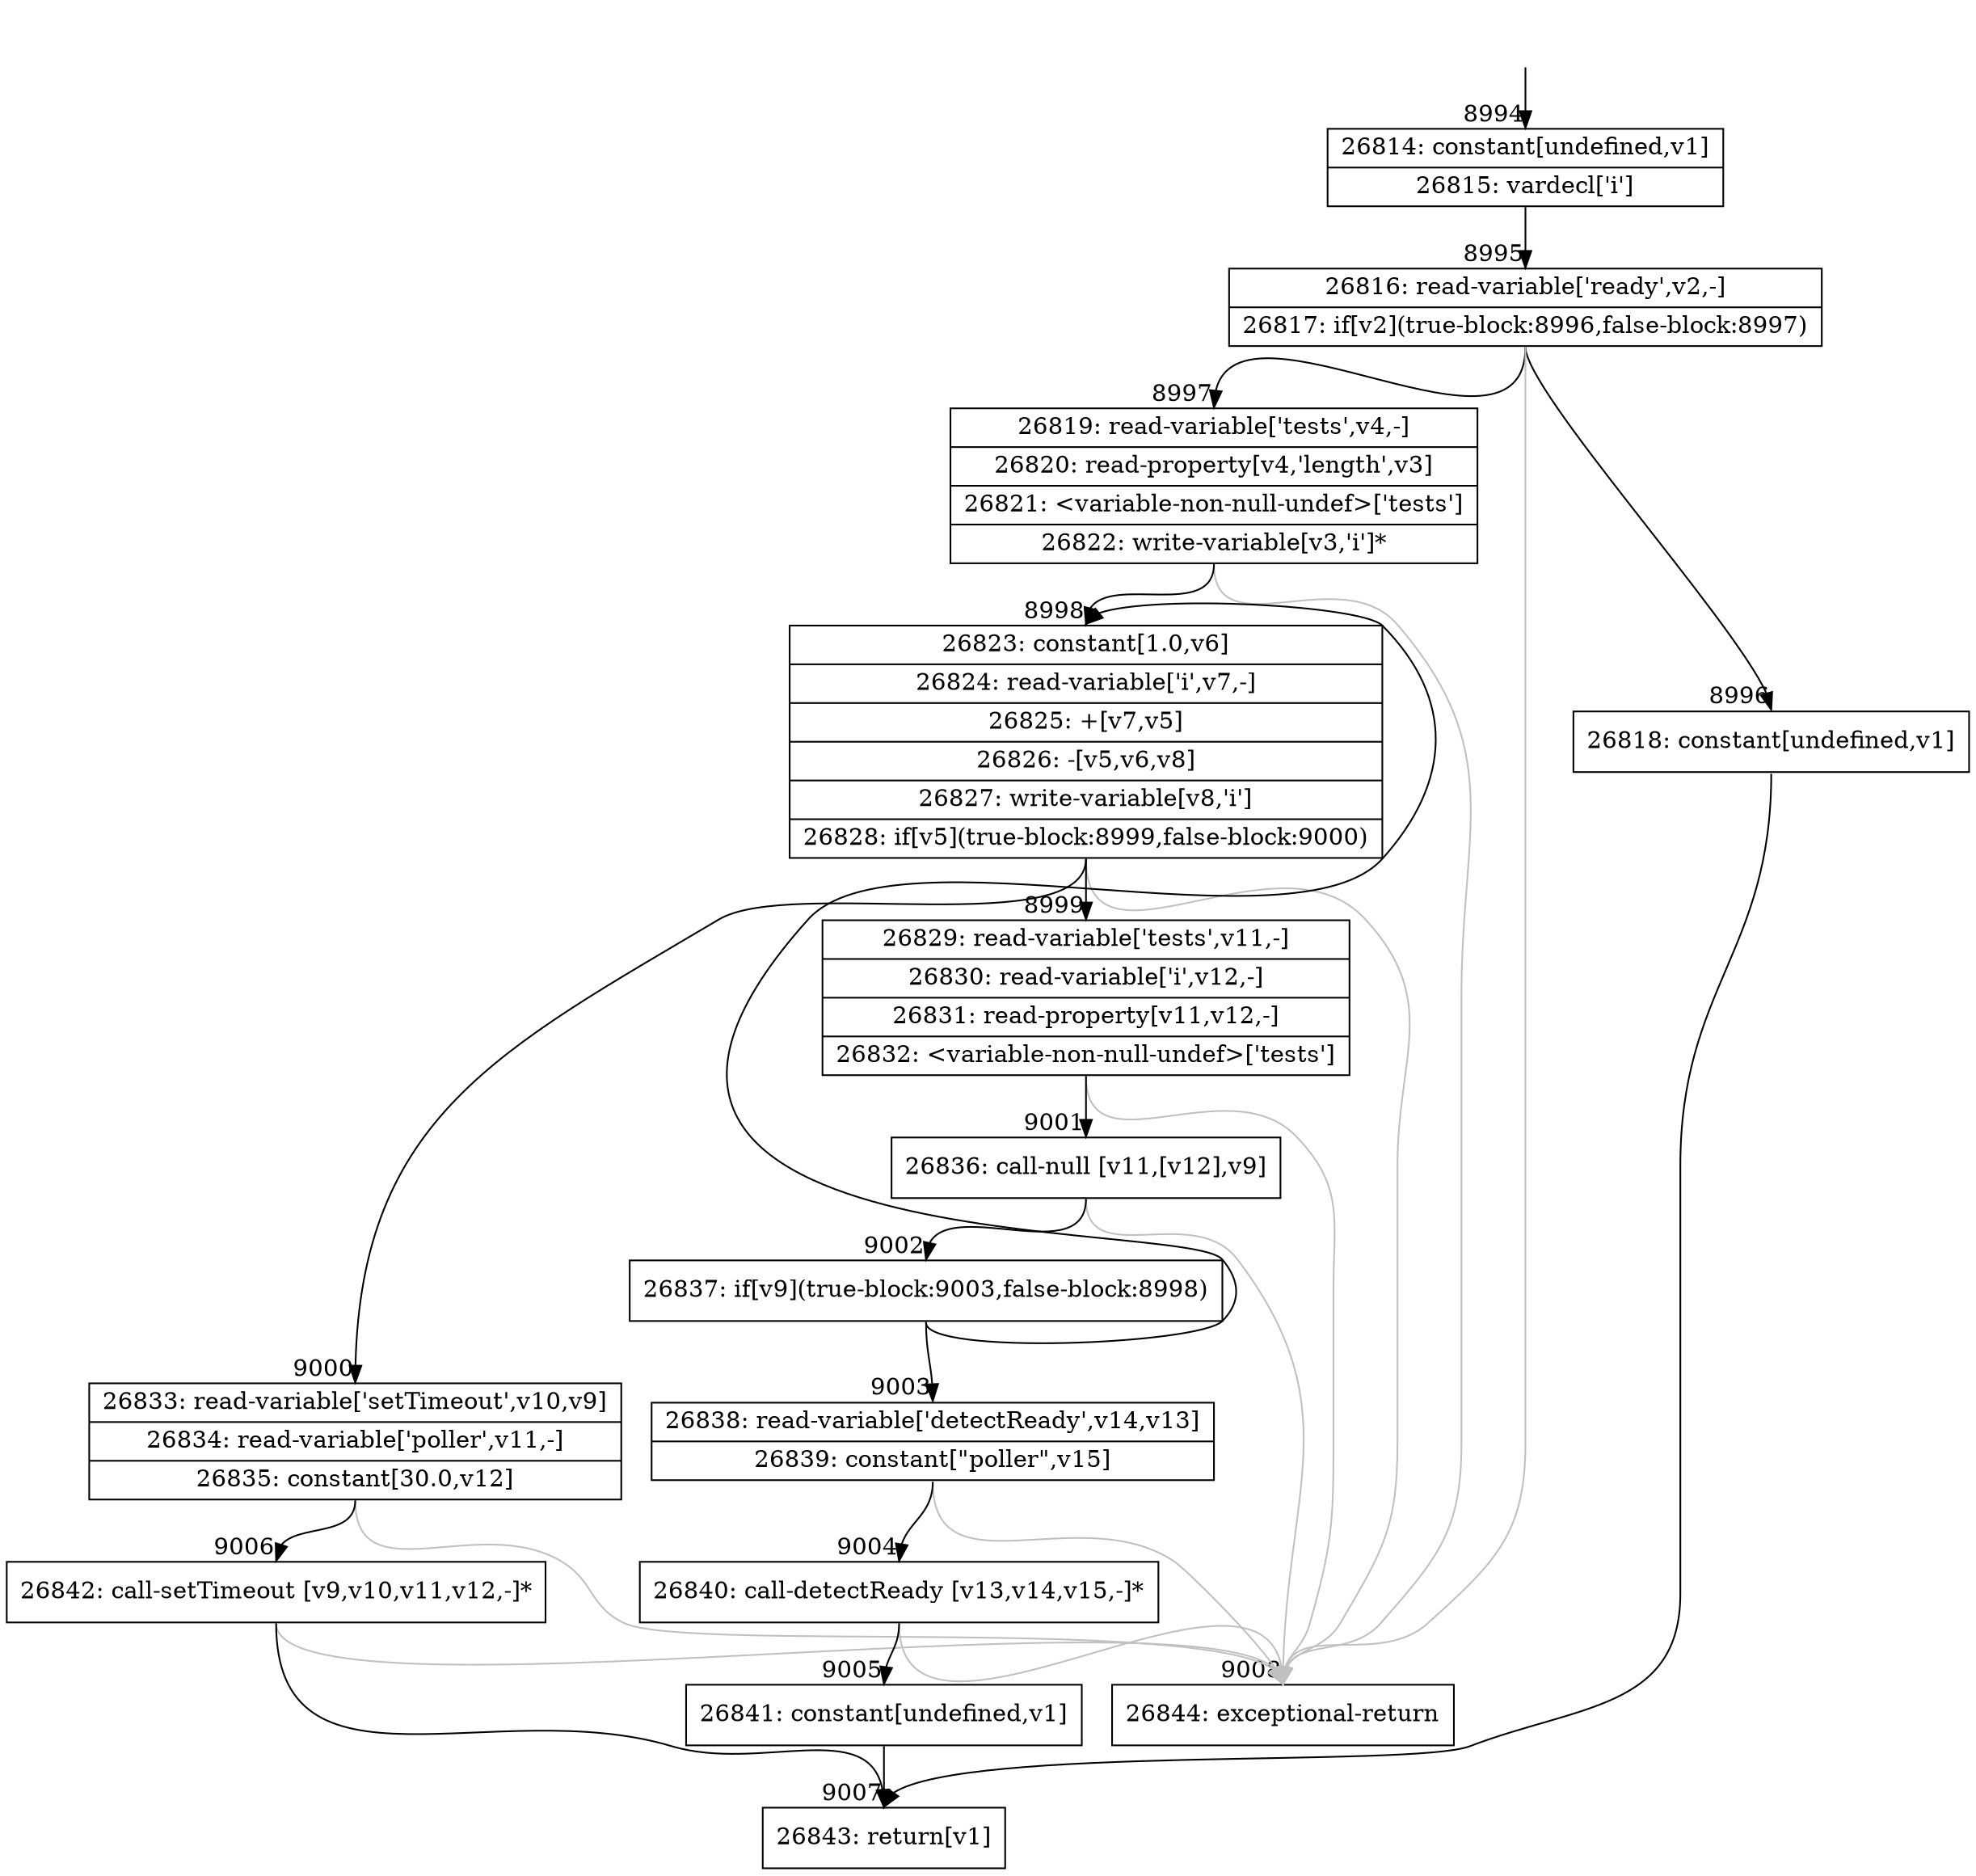 digraph {
rankdir="TD"
BB_entry614[shape=none,label=""];
BB_entry614 -> BB8994 [tailport=s, headport=n, headlabel="    8994"]
BB8994 [shape=record label="{26814: constant[undefined,v1]|26815: vardecl['i']}" ] 
BB8994 -> BB8995 [tailport=s, headport=n, headlabel="      8995"]
BB8995 [shape=record label="{26816: read-variable['ready',v2,-]|26817: if[v2](true-block:8996,false-block:8997)}" ] 
BB8995 -> BB8996 [tailport=s, headport=n, headlabel="      8996"]
BB8995 -> BB8997 [tailport=s, headport=n, headlabel="      8997"]
BB8995 -> BB9008 [tailport=s, headport=n, color=gray, headlabel="      9008"]
BB8996 [shape=record label="{26818: constant[undefined,v1]}" ] 
BB8996 -> BB9007 [tailport=s, headport=n, headlabel="      9007"]
BB8997 [shape=record label="{26819: read-variable['tests',v4,-]|26820: read-property[v4,'length',v3]|26821: \<variable-non-null-undef\>['tests']|26822: write-variable[v3,'i']*}" ] 
BB8997 -> BB8998 [tailport=s, headport=n, headlabel="      8998"]
BB8997 -> BB9008 [tailport=s, headport=n, color=gray]
BB8998 [shape=record label="{26823: constant[1.0,v6]|26824: read-variable['i',v7,-]|26825: +[v7,v5]|26826: -[v5,v6,v8]|26827: write-variable[v8,'i']|26828: if[v5](true-block:8999,false-block:9000)}" ] 
BB8998 -> BB8999 [tailport=s, headport=n, headlabel="      8999"]
BB8998 -> BB9000 [tailport=s, headport=n, headlabel="      9000"]
BB8998 -> BB9008 [tailport=s, headport=n, color=gray]
BB8999 [shape=record label="{26829: read-variable['tests',v11,-]|26830: read-variable['i',v12,-]|26831: read-property[v11,v12,-]|26832: \<variable-non-null-undef\>['tests']}" ] 
BB8999 -> BB9001 [tailport=s, headport=n, headlabel="      9001"]
BB8999 -> BB9008 [tailport=s, headport=n, color=gray]
BB9000 [shape=record label="{26833: read-variable['setTimeout',v10,v9]|26834: read-variable['poller',v11,-]|26835: constant[30.0,v12]}" ] 
BB9000 -> BB9006 [tailport=s, headport=n, headlabel="      9006"]
BB9000 -> BB9008 [tailport=s, headport=n, color=gray]
BB9001 [shape=record label="{26836: call-null [v11,[v12],v9]}" ] 
BB9001 -> BB9002 [tailport=s, headport=n, headlabel="      9002"]
BB9001 -> BB9008 [tailport=s, headport=n, color=gray]
BB9002 [shape=record label="{26837: if[v9](true-block:9003,false-block:8998)}" ] 
BB9002 -> BB9003 [tailport=s, headport=n, headlabel="      9003"]
BB9002 -> BB8998 [tailport=s, headport=n]
BB9003 [shape=record label="{26838: read-variable['detectReady',v14,v13]|26839: constant[\"poller\",v15]}" ] 
BB9003 -> BB9004 [tailport=s, headport=n, headlabel="      9004"]
BB9003 -> BB9008 [tailport=s, headport=n, color=gray]
BB9004 [shape=record label="{26840: call-detectReady [v13,v14,v15,-]*}" ] 
BB9004 -> BB9005 [tailport=s, headport=n, headlabel="      9005"]
BB9004 -> BB9008 [tailport=s, headport=n, color=gray]
BB9005 [shape=record label="{26841: constant[undefined,v1]}" ] 
BB9005 -> BB9007 [tailport=s, headport=n]
BB9006 [shape=record label="{26842: call-setTimeout [v9,v10,v11,v12,-]*}" ] 
BB9006 -> BB9007 [tailport=s, headport=n]
BB9006 -> BB9008 [tailport=s, headport=n, color=gray]
BB9007 [shape=record label="{26843: return[v1]}" ] 
BB9008 [shape=record label="{26844: exceptional-return}" ] 
//#$~ 12590
}
